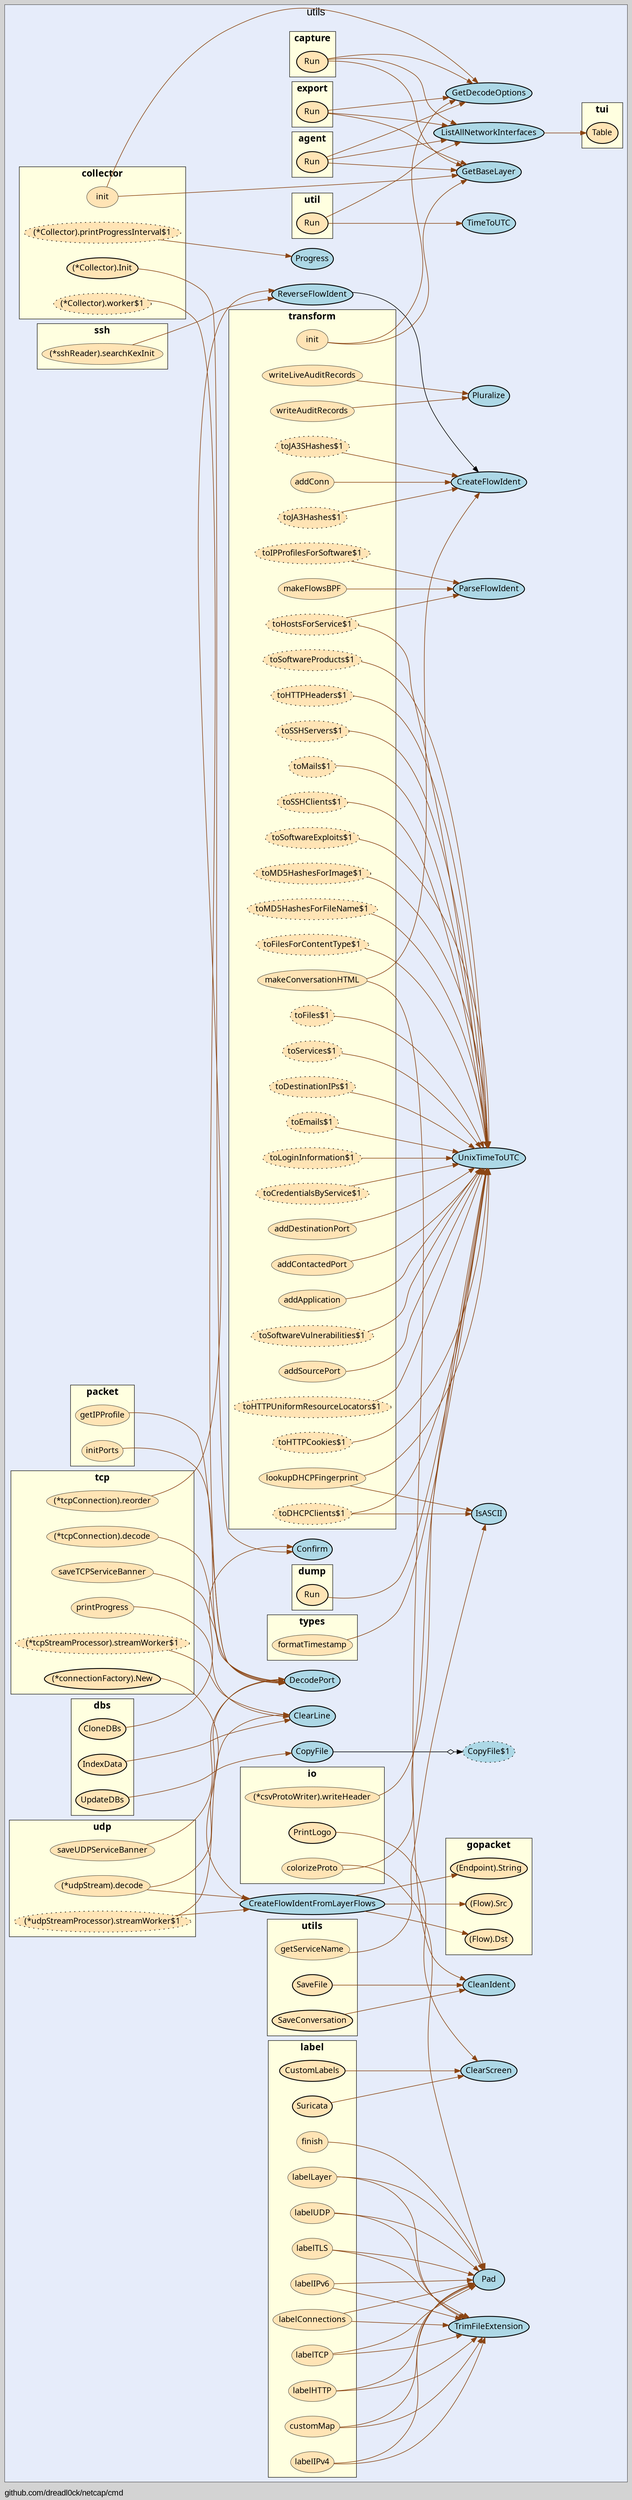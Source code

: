 digraph gocallvis {
    label="github.com/dreadl0ck/netcap/cmd";
    labeljust="l";
    fontname="Arial";
    fontsize="14";
    rankdir="LR";
    bgcolor="lightgray";
    style="solid";
    penwidth="0.5";
    pad="0.0";
    nodesep="0.35";

    node [shape="ellipse" style="filled" fillcolor="honeydew" fontname="Verdana" penwidth="1.0" margin="0.05,0.0"];
    edge [minlen="2"]

    subgraph "cluster_focus" {
        fontsize="18";
bgcolor="#e6ecfa";
label="utils";
labelloc="t";
labeljust="c";
        
        "github.com/dreadl0ck/netcap/utils.UnixTimeToUTC" [ fillcolor="lightblue" label="UnixTimeToUTC" penwidth="1.5" ]
        "github.com/dreadl0ck/netcap/utils.IsASCII" [ penwidth="1.5" fillcolor="lightblue" label="IsASCII" ]
        "github.com/dreadl0ck/netcap/utils.CleanIdent" [ fillcolor="lightblue" label="CleanIdent" penwidth="1.5" ]
        "github.com/dreadl0ck/netcap/utils.DecodePort" [ fillcolor="lightblue" label="DecodePort" penwidth="1.5" ]
        "github.com/dreadl0ck/netcap/utils.ClearLine" [ fillcolor="lightblue" label="ClearLine" penwidth="1.5" ]
        "github.com/dreadl0ck/netcap/utils.ReverseFlowIdent" [ fillcolor="lightblue" label="ReverseFlowIdent" penwidth="1.5" ]
        "github.com/dreadl0ck/netcap/utils.CreateFlowIdent" [ fillcolor="lightblue" label="CreateFlowIdent" penwidth="1.5" ]
        "github.com/dreadl0ck/netcap/utils.CreateFlowIdentFromLayerFlows" [ penwidth="1.5" fillcolor="lightblue" label="CreateFlowIdentFromLayerFlows" ]
        "github.com/dreadl0ck/netcap/utils.Confirm" [ fillcolor="lightblue" label="Confirm" penwidth="1.5" ]
        "github.com/dreadl0ck/netcap/utils.CopyFile" [ fillcolor="lightblue" label="CopyFile" penwidth="1.5" ]
        "github.com/dreadl0ck/netcap/utils.CopyFile$1" [ fillcolor="lightblue" label="CopyFile$1" style="dotted,filled" ]
        "github.com/dreadl0ck/netcap/utils.ClearScreen" [ label="ClearScreen" penwidth="1.5" fillcolor="lightblue" ]
        "github.com/dreadl0ck/netcap/utils.Pad" [ penwidth="1.5" fillcolor="lightblue" label="Pad" ]
        "github.com/dreadl0ck/netcap/utils.Pluralize" [ fillcolor="lightblue" label="Pluralize" penwidth="1.5" ]
        "github.com/dreadl0ck/netcap/utils.Progress" [ fillcolor="lightblue" label="Progress" penwidth="1.5" ]
        "github.com/dreadl0ck/netcap/utils.TrimFileExtension" [ fillcolor="lightblue" label="TrimFileExtension" penwidth="1.5" ]
        "github.com/dreadl0ck/netcap/utils.ParseFlowIdent" [ fillcolor="lightblue" label="ParseFlowIdent" penwidth="1.5" ]
        "github.com/dreadl0ck/netcap/utils.GetBaseLayer" [ fillcolor="lightblue" label="GetBaseLayer" penwidth="1.5" ]
        "github.com/dreadl0ck/netcap/utils.GetDecodeOptions" [ fillcolor="lightblue" label="GetDecodeOptions" penwidth="1.5" ]
        "github.com/dreadl0ck/netcap/utils.ListAllNetworkInterfaces" [ fillcolor="lightblue" label="ListAllNetworkInterfaces" penwidth="1.5" ]
        "github.com/dreadl0ck/netcap/utils.TimeToUTC" [ penwidth="1.5" fillcolor="lightblue" label="TimeToUTC" ]
        
        subgraph "cluster_github.com/dreadl0ck/gopacket" {
        fillcolor="lightyellow";
fontname="Tahoma bold";
URL="/?f=github.com/dreadl0ck/gopacket";
tooltip="package: github.com/dreadl0ck/gopacket";
penwidth="0.8";
fontsize="16";
style="filled";
rank="sink";
label="gopacket";
        
        "(github.com/dreadl0ck/gopacket.Flow).Src" [ fillcolor="moccasin" label="(Flow).Src" penwidth="1.5" ]
        "(github.com/dreadl0ck/gopacket.Endpoint).String" [ label="(Endpoint).String" penwidth="1.5" fillcolor="moccasin" ]
        "(github.com/dreadl0ck/gopacket.Flow).Dst" [ fillcolor="moccasin" label="(Flow).Dst" penwidth="1.5" ]
        
    }

        subgraph "cluster_github.com/dreadl0ck/netcap/cmd/agent" {
        fontsize="16";
fillcolor="lightyellow";
rank="sink";
URL="/?f=github.com/dreadl0ck/netcap/cmd/agent";
penwidth="0.8";
fontname="Tahoma bold";
label="agent";
tooltip="package: github.com/dreadl0ck/netcap/cmd/agent";
style="filled";
        
        "github.com/dreadl0ck/netcap/cmd/agent.Run" [ fillcolor="moccasin" label="Run" penwidth="1.5" ]
        
    }

        subgraph "cluster_github.com/dreadl0ck/netcap/cmd/capture" {
        fontsize="16";
tooltip="package: github.com/dreadl0ck/netcap/cmd/capture";
rank="sink";
label="capture";
URL="/?f=github.com/dreadl0ck/netcap/cmd/capture";
penwidth="0.8";
style="filled";
fillcolor="lightyellow";
fontname="Tahoma bold";
        
        "github.com/dreadl0ck/netcap/cmd/capture.Run" [ fillcolor="moccasin" label="Run" penwidth="1.5" ]
        
    }

        subgraph "cluster_github.com/dreadl0ck/netcap/cmd/dump" {
        URL="/?f=github.com/dreadl0ck/netcap/cmd/dump";
tooltip="package: github.com/dreadl0ck/netcap/cmd/dump";
fontsize="16";
style="filled";
fillcolor="lightyellow";
rank="sink";
label="dump";
penwidth="0.8";
fontname="Tahoma bold";
        
        "github.com/dreadl0ck/netcap/cmd/dump.Run" [ penwidth="1.5" fillcolor="moccasin" label="Run" ]
        
    }

        subgraph "cluster_github.com/dreadl0ck/netcap/cmd/export" {
        fontname="Tahoma bold";
rank="sink";
label="export";
URL="/?f=github.com/dreadl0ck/netcap/cmd/export";
tooltip="package: github.com/dreadl0ck/netcap/cmd/export";
style="filled";
fillcolor="lightyellow";
penwidth="0.8";
fontsize="16";
        
        "github.com/dreadl0ck/netcap/cmd/export.Run" [ label="Run" penwidth="1.5" fillcolor="moccasin" ]
        
    }

        subgraph "cluster_github.com/dreadl0ck/netcap/cmd/transform" {
        URL="/?f=github.com/dreadl0ck/netcap/cmd/transform";
style="filled";
label="transform";
fillcolor="lightyellow";
fontname="Tahoma bold";
rank="sink";
tooltip="package: github.com/dreadl0ck/netcap/cmd/transform";
penwidth="0.8";
fontsize="16";
        
        "github.com/dreadl0ck/netcap/cmd/transform.toMails$1" [ fillcolor="moccasin" label="toMails$1" style="dotted,filled" ]
        "github.com/dreadl0ck/netcap/cmd/transform.toHTTPHeaders$1" [ fillcolor="moccasin" label="toHTTPHeaders$1" style="dotted,filled" ]
        "github.com/dreadl0ck/netcap/cmd/transform.toHTTPCookies$1" [ style="dotted,filled" fillcolor="moccasin" label="toHTTPCookies$1" ]
        "github.com/dreadl0ck/netcap/cmd/transform.toHTTPUniformResourceLocators$1" [ fillcolor="moccasin" label="toHTTPUniformResourceLocators$1" style="dotted,filled" ]
        "github.com/dreadl0ck/netcap/cmd/transform.addSourcePort" [ fillcolor="moccasin" label="addSourcePort" penwidth="0.5" ]
        "github.com/dreadl0ck/netcap/cmd/transform.addConn" [ fillcolor="moccasin" label="addConn" penwidth="0.5" ]
        "github.com/dreadl0ck/netcap/cmd/transform.makeConversationHTML" [ fillcolor="moccasin" label="makeConversationHTML" penwidth="0.5" ]
        "github.com/dreadl0ck/netcap/cmd/transform.writeLiveAuditRecords" [ fillcolor="moccasin" label="writeLiveAuditRecords" penwidth="0.5" ]
        "github.com/dreadl0ck/netcap/cmd/transform.toSoftwareVulnerabilities$1" [ fillcolor="moccasin" label="toSoftwareVulnerabilities$1" style="dotted,filled" ]
        "github.com/dreadl0ck/netcap/cmd/transform.addApplication" [ label="addApplication" penwidth="0.5" fillcolor="moccasin" ]
        "github.com/dreadl0ck/netcap/cmd/transform.addContactedPort" [ label="addContactedPort" penwidth="0.5" fillcolor="moccasin" ]
        "github.com/dreadl0ck/netcap/cmd/transform.addDestinationPort" [ fillcolor="moccasin" label="addDestinationPort" penwidth="0.5" ]
        "github.com/dreadl0ck/netcap/cmd/transform.toCredentialsByService$1" [ style="dotted,filled" fillcolor="moccasin" label="toCredentialsByService$1" ]
        "github.com/dreadl0ck/netcap/cmd/transform.toLoginInformation$1" [ fillcolor="moccasin" label="toLoginInformation$1" style="dotted,filled" ]
        "github.com/dreadl0ck/netcap/cmd/transform.toJA3SHashes$1" [ fillcolor="moccasin" label="toJA3SHashes$1" style="dotted,filled" ]
        "github.com/dreadl0ck/netcap/cmd/transform.toEmails$1" [ fillcolor="moccasin" label="toEmails$1" style="dotted,filled" ]
        "github.com/dreadl0ck/netcap/cmd/transform.toDestinationIPs$1" [ fillcolor="moccasin" label="toDestinationIPs$1" style="dotted,filled" ]
        "github.com/dreadl0ck/netcap/cmd/transform.toIPProfilesForSoftware$1" [ style="dotted,filled" fillcolor="moccasin" label="toIPProfilesForSoftware$1" ]
        "github.com/dreadl0ck/netcap/cmd/transform.toHostsForService$1" [ fillcolor="moccasin" label="toHostsForService$1" style="dotted,filled" ]
        "github.com/dreadl0ck/netcap/cmd/transform.toServices$1" [ fillcolor="moccasin" label="toServices$1" style="dotted,filled" ]
        "github.com/dreadl0ck/netcap/cmd/transform.toDHCPClients$1" [ label="toDHCPClients$1" style="dotted,filled" fillcolor="moccasin" ]
        "github.com/dreadl0ck/netcap/cmd/transform.init" [ fillcolor="moccasin" label="init" penwidth="0.5" ]
        "github.com/dreadl0ck/netcap/cmd/transform.writeAuditRecords" [ fillcolor="moccasin" label="writeAuditRecords" penwidth="0.5" ]
        "github.com/dreadl0ck/netcap/cmd/transform.toFiles$1" [ label="toFiles$1" style="dotted,filled" fillcolor="moccasin" ]
        "github.com/dreadl0ck/netcap/cmd/transform.toFilesForContentType$1" [ fillcolor="moccasin" label="toFilesForContentType$1" style="dotted,filled" ]
        "github.com/dreadl0ck/netcap/cmd/transform.toMD5HashesForFileName$1" [ label="toMD5HashesForFileName$1" style="dotted,filled" fillcolor="moccasin" ]
        "github.com/dreadl0ck/netcap/cmd/transform.toMD5HashesForImage$1" [ fillcolor="moccasin" label="toMD5HashesForImage$1" style="dotted,filled" ]
        "github.com/dreadl0ck/netcap/cmd/transform.toSoftwareExploits$1" [ fillcolor="moccasin" label="toSoftwareExploits$1" style="dotted,filled" ]
        "github.com/dreadl0ck/netcap/cmd/transform.lookupDHCPFingerprint" [ fillcolor="moccasin" label="lookupDHCPFingerprint" penwidth="0.5" ]
        "github.com/dreadl0ck/netcap/cmd/transform.toSSHClients$1" [ fillcolor="moccasin" label="toSSHClients$1" style="dotted,filled" ]
        "github.com/dreadl0ck/netcap/cmd/transform.toSSHServers$1" [ fillcolor="moccasin" label="toSSHServers$1" style="dotted,filled" ]
        "github.com/dreadl0ck/netcap/cmd/transform.toSoftwareProducts$1" [ fillcolor="moccasin" label="toSoftwareProducts$1" style="dotted,filled" ]
        "github.com/dreadl0ck/netcap/cmd/transform.toJA3Hashes$1" [ fillcolor="moccasin" label="toJA3Hashes$1" style="dotted,filled" ]
        "github.com/dreadl0ck/netcap/cmd/transform.makeFlowsBPF" [ fillcolor="moccasin" label="makeFlowsBPF" penwidth="0.5" ]
        
    }

        subgraph "cluster_github.com/dreadl0ck/netcap/cmd/util" {
        rank="sink";
label="util";
URL="/?f=github.com/dreadl0ck/netcap/cmd/util";
tooltip="package: github.com/dreadl0ck/netcap/cmd/util";
fontsize="16";
style="filled";
fontname="Tahoma bold";
penwidth="0.8";
fillcolor="lightyellow";
        
        "github.com/dreadl0ck/netcap/cmd/util.Run" [ fillcolor="moccasin" label="Run" penwidth="1.5" ]
        
    }

        subgraph "cluster_github.com/dreadl0ck/netcap/collector" {
        rank="sink";
URL="/?f=github.com/dreadl0ck/netcap/collector";
fontsize="16";
fillcolor="lightyellow";
fontname="Tahoma bold";
tooltip="package: github.com/dreadl0ck/netcap/collector";
penwidth="0.8";
style="filled";
label="collector";
        
        "(*github.com/dreadl0ck/netcap/collector.Collector).worker$1" [ fillcolor="moccasin" label="(*Collector).worker$1" style="dotted,filled" ]
        "(*github.com/dreadl0ck/netcap/collector.Collector).Init" [ label="(*Collector).Init" penwidth="1.5" fillcolor="moccasin" ]
        "(*github.com/dreadl0ck/netcap/collector.Collector).printProgressInterval$1" [ fillcolor="moccasin" label="(*Collector).printProgressInterval$1" style="dotted,filled" ]
        "github.com/dreadl0ck/netcap/collector.init" [ fillcolor="moccasin" label="init" penwidth="0.5" ]
        
    }

        subgraph "cluster_github.com/dreadl0ck/netcap/dbs" {
        fontsize="16";
rank="sink";
label="dbs";
URL="/?f=github.com/dreadl0ck/netcap/dbs";
tooltip="package: github.com/dreadl0ck/netcap/dbs";
penwidth="0.8";
style="filled";
fillcolor="lightyellow";
fontname="Tahoma bold";
        
        "github.com/dreadl0ck/netcap/dbs.CloneDBs" [ fillcolor="moccasin" label="CloneDBs" penwidth="1.5" ]
        "github.com/dreadl0ck/netcap/dbs.UpdateDBs" [ fillcolor="moccasin" label="UpdateDBs" penwidth="1.5" ]
        "github.com/dreadl0ck/netcap/dbs.IndexData" [ fillcolor="moccasin" label="IndexData" penwidth="1.5" ]
        
    }

        subgraph "cluster_github.com/dreadl0ck/netcap/decoder/packet" {
        fontsize="16";
fontname="Tahoma bold";
label="packet";
URL="/?f=github.com/dreadl0ck/netcap/decoder/packet";
tooltip="package: github.com/dreadl0ck/netcap/decoder/packet";
penwidth="0.8";
style="filled";
fillcolor="lightyellow";
rank="sink";
        
        "github.com/dreadl0ck/netcap/decoder/packet.initPorts" [ label="initPorts" penwidth="0.5" fillcolor="moccasin" ]
        "github.com/dreadl0ck/netcap/decoder/packet.getIPProfile" [ label="getIPProfile" penwidth="0.5" fillcolor="moccasin" ]
        
    }

        subgraph "cluster_github.com/dreadl0ck/netcap/decoder/stream/ssh" {
        style="filled";
fillcolor="lightyellow";
fontname="Tahoma bold";
rank="sink";
URL="/?f=github.com/dreadl0ck/netcap/decoder/stream/ssh";
tooltip="package: github.com/dreadl0ck/netcap/decoder/stream/ssh";
penwidth="0.8";
fontsize="16";
label="ssh";
        
        "(*github.com/dreadl0ck/netcap/decoder/stream/ssh.sshReader).searchKexInit" [ fillcolor="moccasin" label="(*sshReader).searchKexInit" penwidth="0.5" ]
        
    }

        subgraph "cluster_github.com/dreadl0ck/netcap/decoder/stream/tcp" {
        fontsize="16";
label="tcp";
fillcolor="lightyellow";
fontname="Tahoma bold";
rank="sink";
URL="/?f=github.com/dreadl0ck/netcap/decoder/stream/tcp";
tooltip="package: github.com/dreadl0ck/netcap/decoder/stream/tcp";
penwidth="0.8";
style="filled";
        
        "github.com/dreadl0ck/netcap/decoder/stream/tcp.saveTCPServiceBanner" [ fillcolor="moccasin" label="saveTCPServiceBanner" penwidth="0.5" ]
        "(*github.com/dreadl0ck/netcap/decoder/stream/tcp.tcpStreamProcessor).streamWorker$1" [ fillcolor="moccasin" label="(*tcpStreamProcessor).streamWorker$1" style="dotted,filled" ]
        "(*github.com/dreadl0ck/netcap/decoder/stream/tcp.tcpConnection).decode" [ fillcolor="moccasin" label="(*tcpConnection).decode" penwidth="0.5" ]
        "(*github.com/dreadl0ck/netcap/decoder/stream/tcp.tcpConnection).reorder" [ fillcolor="moccasin" label="(*tcpConnection).reorder" penwidth="0.5" ]
        "github.com/dreadl0ck/netcap/decoder/stream/tcp.printProgress" [ fillcolor="moccasin" label="printProgress" penwidth="0.5" ]
        "(*github.com/dreadl0ck/netcap/decoder/stream/tcp.connectionFactory).New" [ fillcolor="moccasin" label="(*connectionFactory).New" penwidth="1.5" ]
        
    }

        subgraph "cluster_github.com/dreadl0ck/netcap/decoder/stream/udp" {
        fillcolor="lightyellow";
fontname="Tahoma bold";
label="udp";
URL="/?f=github.com/dreadl0ck/netcap/decoder/stream/udp";
tooltip="package: github.com/dreadl0ck/netcap/decoder/stream/udp";
penwidth="0.8";
fontsize="16";
style="filled";
rank="sink";
        
        "(*github.com/dreadl0ck/netcap/decoder/stream/udp.udpStreamProcessor).streamWorker$1" [ fillcolor="moccasin" label="(*udpStreamProcessor).streamWorker$1" style="dotted,filled" ]
        "(*github.com/dreadl0ck/netcap/decoder/stream/udp.udpStream).decode" [ fillcolor="moccasin" label="(*udpStream).decode" penwidth="0.5" ]
        "github.com/dreadl0ck/netcap/decoder/stream/udp.saveUDPServiceBanner" [ label="saveUDPServiceBanner" penwidth="0.5" fillcolor="moccasin" ]
        
    }

        subgraph "cluster_github.com/dreadl0ck/netcap/decoder/stream/utils" {
        style="filled";
fontname="Tahoma bold";
URL="/?f=github.com/dreadl0ck/netcap/decoder/stream/utils";
rank="sink";
label="utils";
tooltip="package: github.com/dreadl0ck/netcap/decoder/stream/utils";
penwidth="0.8";
fontsize="16";
fillcolor="lightyellow";
        
        "github.com/dreadl0ck/netcap/decoder/stream/utils.getServiceName" [ label="getServiceName" penwidth="0.5" fillcolor="moccasin" ]
        "github.com/dreadl0ck/netcap/decoder/stream/utils.SaveConversation" [ fillcolor="moccasin" label="SaveConversation" penwidth="1.5" ]
        "github.com/dreadl0ck/netcap/decoder/stream/utils.SaveFile" [ fillcolor="moccasin" label="SaveFile" penwidth="1.5" ]
        
    }

        subgraph "cluster_github.com/dreadl0ck/netcap/io" {
        penwidth="0.8";
fontsize="16";
label="io";
URL="/?f=github.com/dreadl0ck/netcap/io";
tooltip="package: github.com/dreadl0ck/netcap/io";
style="filled";
fillcolor="lightyellow";
fontname="Tahoma bold";
rank="sink";
        
        "github.com/dreadl0ck/netcap/io.PrintLogo" [ fillcolor="moccasin" label="PrintLogo" penwidth="1.5" ]
        "(*github.com/dreadl0ck/netcap/io.csvProtoWriter).writeHeader" [ fillcolor="moccasin" label="(*csvProtoWriter).writeHeader" penwidth="0.5" ]
        "github.com/dreadl0ck/netcap/io.colorizeProto" [ fillcolor="moccasin" label="colorizeProto" penwidth="0.5" ]
        
    }

        subgraph "cluster_github.com/dreadl0ck/netcap/label" {
        style="filled";
fontname="Tahoma bold";
rank="sink";
label="label";
URL="/?f=github.com/dreadl0ck/netcap/label";
tooltip="package: github.com/dreadl0ck/netcap/label";
fontsize="16";
fillcolor="lightyellow";
penwidth="0.8";
        
        "github.com/dreadl0ck/netcap/label.finish" [ penwidth="0.5" fillcolor="moccasin" label="finish" ]
        "github.com/dreadl0ck/netcap/label.labelIPv4" [ fillcolor="moccasin" label="labelIPv4" penwidth="0.5" ]
        "github.com/dreadl0ck/netcap/label.customMap" [ fillcolor="moccasin" label="customMap" penwidth="0.5" ]
        "github.com/dreadl0ck/netcap/label.CustomLabels" [ fillcolor="moccasin" label="CustomLabels" penwidth="1.5" ]
        "github.com/dreadl0ck/netcap/label.labelUDP" [ fillcolor="moccasin" label="labelUDP" penwidth="0.5" ]
        "github.com/dreadl0ck/netcap/label.labelTCP" [ fillcolor="moccasin" label="labelTCP" penwidth="0.5" ]
        "github.com/dreadl0ck/netcap/label.labelIPv6" [ penwidth="0.5" fillcolor="moccasin" label="labelIPv6" ]
        "github.com/dreadl0ck/netcap/label.labelConnections" [ penwidth="0.5" fillcolor="moccasin" label="labelConnections" ]
        "github.com/dreadl0ck/netcap/label.labelHTTP" [ fillcolor="moccasin" label="labelHTTP" penwidth="0.5" ]
        "github.com/dreadl0ck/netcap/label.labelTLS" [ fillcolor="moccasin" label="labelTLS" penwidth="0.5" ]
        "github.com/dreadl0ck/netcap/label.labelLayer" [ fillcolor="moccasin" label="labelLayer" penwidth="0.5" ]
        "github.com/dreadl0ck/netcap/label.Suricata" [ label="Suricata" penwidth="1.5" fillcolor="moccasin" ]
        
    }

        subgraph "cluster_github.com/dreadl0ck/netcap/types" {
        fontsize="16";
tooltip="package: github.com/dreadl0ck/netcap/types";
penwidth="0.8";
style="filled";
fillcolor="lightyellow";
fontname="Tahoma bold";
rank="sink";
label="types";
URL="/?f=github.com/dreadl0ck/netcap/types";
        
        "github.com/dreadl0ck/netcap/types.formatTimestamp" [ penwidth="0.5" fillcolor="moccasin" label="formatTimestamp" ]
        
    }

        subgraph "cluster_github.com/evilsocket/islazy/tui" {
        tooltip="package: github.com/evilsocket/islazy/tui";
fontsize="16";
style="filled";
fillcolor="lightyellow";
fontname="Tahoma bold";
rank="sink";
penwidth="0.8";
label="tui";
URL="/?f=github.com/evilsocket/islazy/tui";
        
        "github.com/evilsocket/islazy/tui.Table" [ label="Table" penwidth="1.5" fillcolor="moccasin" ]
        
    }

    }

    "github.com/dreadl0ck/netcap/cmd/transform.toMails$1" -> "github.com/dreadl0ck/netcap/utils.UnixTimeToUTC" [ color="saddlebrown" ]
    "github.com/dreadl0ck/netcap/cmd/transform.toHTTPHeaders$1" -> "github.com/dreadl0ck/netcap/utils.UnixTimeToUTC" [ color="saddlebrown" ]
    "github.com/dreadl0ck/netcap/cmd/transform.toHTTPCookies$1" -> "github.com/dreadl0ck/netcap/utils.UnixTimeToUTC" [ color="saddlebrown" ]
    "github.com/dreadl0ck/netcap/cmd/transform.toHTTPUniformResourceLocators$1" -> "github.com/dreadl0ck/netcap/utils.UnixTimeToUTC" [ color="saddlebrown" ]
    "github.com/dreadl0ck/netcap/types.formatTimestamp" -> "github.com/dreadl0ck/netcap/utils.UnixTimeToUTC" [ color="saddlebrown" ]
    "github.com/dreadl0ck/netcap/decoder/stream/utils.getServiceName" -> "github.com/dreadl0ck/netcap/utils.IsASCII" [ color="saddlebrown" ]
    "github.com/dreadl0ck/netcap/decoder/stream/utils.SaveConversation" -> "github.com/dreadl0ck/netcap/utils.CleanIdent" [ color="saddlebrown" ]
    "github.com/dreadl0ck/netcap/decoder/stream/tcp.saveTCPServiceBanner" -> "github.com/dreadl0ck/netcap/utils.DecodePort" [ color="saddlebrown" ]
    "(*github.com/dreadl0ck/netcap/decoder/stream/tcp.tcpStreamProcessor).streamWorker$1" -> "github.com/dreadl0ck/netcap/utils.ClearLine" [ color="saddlebrown" ]
    "(*github.com/dreadl0ck/netcap/decoder/stream/tcp.tcpConnection).decode" -> "github.com/dreadl0ck/netcap/utils.DecodePort" [ color="saddlebrown" ]
    "github.com/dreadl0ck/netcap/utils.ReverseFlowIdent" -> "github.com/dreadl0ck/netcap/utils.CreateFlowIdent" [  ]
    "(*github.com/dreadl0ck/netcap/decoder/stream/ssh.sshReader).searchKexInit" -> "github.com/dreadl0ck/netcap/utils.ReverseFlowIdent" [ color="saddlebrown" ]
    "github.com/dreadl0ck/netcap/decoder/stream/utils.SaveFile" -> "github.com/dreadl0ck/netcap/utils.CleanIdent" [ color="saddlebrown" ]
    "github.com/dreadl0ck/netcap/utils.CreateFlowIdentFromLayerFlows" -> "(github.com/dreadl0ck/gopacket.Flow).Src" [ color="saddlebrown" ]
    "github.com/dreadl0ck/netcap/utils.CreateFlowIdentFromLayerFlows" -> "(github.com/dreadl0ck/gopacket.Endpoint).String" [ color="saddlebrown" ]
    "github.com/dreadl0ck/netcap/utils.CreateFlowIdentFromLayerFlows" -> "(github.com/dreadl0ck/gopacket.Flow).Dst" [ color="saddlebrown" ]
    "(*github.com/dreadl0ck/netcap/decoder/stream/udp.udpStreamProcessor).streamWorker$1" -> "github.com/dreadl0ck/netcap/utils.CreateFlowIdentFromLayerFlows" [ color="saddlebrown" ]
    "(*github.com/dreadl0ck/netcap/decoder/stream/udp.udpStream).decode" -> "github.com/dreadl0ck/netcap/utils.CreateFlowIdentFromLayerFlows" [ color="saddlebrown" ]
    "(*github.com/dreadl0ck/netcap/decoder/stream/udp.udpStream).decode" -> "github.com/dreadl0ck/netcap/utils.DecodePort" [ color="saddlebrown" ]
    "github.com/dreadl0ck/netcap/decoder/stream/udp.saveUDPServiceBanner" -> "github.com/dreadl0ck/netcap/utils.DecodePort" [ color="saddlebrown" ]
    "(*github.com/dreadl0ck/netcap/decoder/stream/udp.udpStreamProcessor).streamWorker$1" -> "github.com/dreadl0ck/netcap/utils.ClearLine" [ color="saddlebrown" ]
    "(*github.com/dreadl0ck/netcap/decoder/stream/tcp.tcpConnection).reorder" -> "github.com/dreadl0ck/netcap/utils.ReverseFlowIdent" [ color="saddlebrown" ]
    "github.com/dreadl0ck/netcap/decoder/stream/tcp.printProgress" -> "github.com/dreadl0ck/netcap/utils.ClearLine" [ color="saddlebrown" ]
    "github.com/dreadl0ck/netcap/dbs.CloneDBs" -> "github.com/dreadl0ck/netcap/utils.Confirm" [ color="saddlebrown" ]
    "github.com/dreadl0ck/netcap/utils.CopyFile" -> "github.com/dreadl0ck/netcap/utils.CopyFile$1" [ arrowhead="normalnoneodiamond" ]
    "github.com/dreadl0ck/netcap/dbs.UpdateDBs" -> "github.com/dreadl0ck/netcap/utils.CopyFile" [ color="saddlebrown" ]
    "github.com/dreadl0ck/netcap/io.PrintLogo" -> "github.com/dreadl0ck/netcap/utils.ClearScreen" [ color="saddlebrown" ]
    "(*github.com/dreadl0ck/netcap/io.csvProtoWriter).writeHeader" -> "github.com/dreadl0ck/netcap/utils.UnixTimeToUTC" [ color="saddlebrown" ]
    "github.com/dreadl0ck/netcap/cmd/transform.addSourcePort" -> "github.com/dreadl0ck/netcap/utils.UnixTimeToUTC" [ color="saddlebrown" ]
    "github.com/dreadl0ck/netcap/label.finish" -> "github.com/dreadl0ck/netcap/utils.Pad" [ color="saddlebrown" ]
    "github.com/dreadl0ck/netcap/cmd/transform.addConn" -> "github.com/dreadl0ck/netcap/utils.CreateFlowIdent" [ color="saddlebrown" ]
    "github.com/dreadl0ck/netcap/cmd/transform.makeConversationHTML" -> "github.com/dreadl0ck/netcap/utils.CreateFlowIdent" [ color="saddlebrown" ]
    "github.com/dreadl0ck/netcap/cmd/transform.makeConversationHTML" -> "github.com/dreadl0ck/netcap/utils.CleanIdent" [ color="saddlebrown" ]
    "github.com/dreadl0ck/netcap/cmd/transform.writeLiveAuditRecords" -> "github.com/dreadl0ck/netcap/utils.Pluralize" [ color="saddlebrown" ]
    "github.com/dreadl0ck/netcap/cmd/transform.toSoftwareVulnerabilities$1" -> "github.com/dreadl0ck/netcap/utils.UnixTimeToUTC" [ color="saddlebrown" ]
    "github.com/dreadl0ck/netcap/cmd/transform.addApplication" -> "github.com/dreadl0ck/netcap/utils.UnixTimeToUTC" [ color="saddlebrown" ]
    "github.com/dreadl0ck/netcap/cmd/transform.addContactedPort" -> "github.com/dreadl0ck/netcap/utils.UnixTimeToUTC" [ color="saddlebrown" ]
    "github.com/dreadl0ck/netcap/cmd/transform.addDestinationPort" -> "github.com/dreadl0ck/netcap/utils.UnixTimeToUTC" [ color="saddlebrown" ]
    "github.com/dreadl0ck/netcap/cmd/transform.toCredentialsByService$1" -> "github.com/dreadl0ck/netcap/utils.UnixTimeToUTC" [ color="saddlebrown" ]
    "github.com/dreadl0ck/netcap/cmd/transform.toLoginInformation$1" -> "github.com/dreadl0ck/netcap/utils.UnixTimeToUTC" [ color="saddlebrown" ]
    "(*github.com/dreadl0ck/netcap/decoder/stream/tcp.connectionFactory).New" -> "github.com/dreadl0ck/netcap/utils.CreateFlowIdentFromLayerFlows" [ color="saddlebrown" ]
    "(*github.com/dreadl0ck/netcap/collector.Collector).worker$1" -> "github.com/dreadl0ck/netcap/utils.DecodePort" [ color="saddlebrown" ]
    "github.com/dreadl0ck/netcap/decoder/packet.initPorts" -> "github.com/dreadl0ck/netcap/utils.DecodePort" [ color="saddlebrown" ]
    "github.com/dreadl0ck/netcap/decoder/packet.getIPProfile" -> "github.com/dreadl0ck/netcap/utils.DecodePort" [ color="saddlebrown" ]
    "(*github.com/dreadl0ck/netcap/collector.Collector).Init" -> "github.com/dreadl0ck/netcap/utils.Confirm" [ color="saddlebrown" ]
    "(*github.com/dreadl0ck/netcap/collector.Collector).printProgressInterval$1" -> "github.com/dreadl0ck/netcap/utils.Progress" [ color="saddlebrown" ]
    "github.com/dreadl0ck/netcap/cmd/transform.toJA3SHashes$1" -> "github.com/dreadl0ck/netcap/utils.CreateFlowIdent" [ color="saddlebrown" ]
    "github.com/dreadl0ck/netcap/cmd/transform.toEmails$1" -> "github.com/dreadl0ck/netcap/utils.UnixTimeToUTC" [ color="saddlebrown" ]
    "github.com/dreadl0ck/netcap/cmd/transform.toDestinationIPs$1" -> "github.com/dreadl0ck/netcap/utils.UnixTimeToUTC" [ color="saddlebrown" ]
    "github.com/dreadl0ck/netcap/label.labelIPv4" -> "github.com/dreadl0ck/netcap/utils.TrimFileExtension" [ color="saddlebrown" ]
    "github.com/dreadl0ck/netcap/label.labelIPv4" -> "github.com/dreadl0ck/netcap/utils.Pad" [ color="saddlebrown" ]
    "github.com/dreadl0ck/netcap/cmd/transform.toIPProfilesForSoftware$1" -> "github.com/dreadl0ck/netcap/utils.ParseFlowIdent" [ color="saddlebrown" ]
    "github.com/dreadl0ck/netcap/cmd/transform.toHostsForService$1" -> "github.com/dreadl0ck/netcap/utils.ParseFlowIdent" [ color="saddlebrown" ]
    "github.com/dreadl0ck/netcap/cmd/transform.toHostsForService$1" -> "github.com/dreadl0ck/netcap/utils.UnixTimeToUTC" [ color="saddlebrown" ]
    "github.com/dreadl0ck/netcap/cmd/transform.toServices$1" -> "github.com/dreadl0ck/netcap/utils.UnixTimeToUTC" [ color="saddlebrown" ]
    "github.com/dreadl0ck/netcap/cmd/transform.toDHCPClients$1" -> "github.com/dreadl0ck/netcap/utils.UnixTimeToUTC" [ color="saddlebrown" ]
    "github.com/dreadl0ck/netcap/cmd/transform.toDHCPClients$1" -> "github.com/dreadl0ck/netcap/utils.IsASCII" [ color="saddlebrown" ]
    "github.com/dreadl0ck/netcap/collector.init" -> "github.com/dreadl0ck/netcap/utils.GetBaseLayer" [ color="saddlebrown" ]
    "github.com/dreadl0ck/netcap/collector.init" -> "github.com/dreadl0ck/netcap/utils.GetDecodeOptions" [ color="saddlebrown" ]
    "github.com/dreadl0ck/netcap/cmd/transform.init" -> "github.com/dreadl0ck/netcap/utils.GetBaseLayer" [ color="saddlebrown" ]
    "github.com/dreadl0ck/netcap/cmd/transform.init" -> "github.com/dreadl0ck/netcap/utils.GetDecodeOptions" [ color="saddlebrown" ]
    "github.com/dreadl0ck/netcap/utils.ListAllNetworkInterfaces" -> "github.com/evilsocket/islazy/tui.Table" [ color="saddlebrown" ]
    "github.com/dreadl0ck/netcap/cmd/capture.Run" -> "github.com/dreadl0ck/netcap/utils.ListAllNetworkInterfaces" [ color="saddlebrown" ]
    "github.com/dreadl0ck/netcap/cmd/capture.Run" -> "github.com/dreadl0ck/netcap/utils.GetBaseLayer" [ color="saddlebrown" ]
    "github.com/dreadl0ck/netcap/cmd/capture.Run" -> "github.com/dreadl0ck/netcap/utils.GetDecodeOptions" [ color="saddlebrown" ]
    "github.com/dreadl0ck/netcap/dbs.IndexData" -> "github.com/dreadl0ck/netcap/utils.ClearLine" [ color="saddlebrown" ]
    "github.com/dreadl0ck/netcap/cmd/util.Run" -> "github.com/dreadl0ck/netcap/utils.TimeToUTC" [ color="saddlebrown" ]
    "github.com/dreadl0ck/netcap/cmd/util.Run" -> "github.com/dreadl0ck/netcap/utils.ListAllNetworkInterfaces" [ color="saddlebrown" ]
    "github.com/dreadl0ck/netcap/label.customMap" -> "github.com/dreadl0ck/netcap/utils.TrimFileExtension" [ color="saddlebrown" ]
    "github.com/dreadl0ck/netcap/label.customMap" -> "github.com/dreadl0ck/netcap/utils.Pad" [ color="saddlebrown" ]
    "github.com/dreadl0ck/netcap/label.CustomLabels" -> "github.com/dreadl0ck/netcap/utils.ClearScreen" [ color="saddlebrown" ]
    "github.com/dreadl0ck/netcap/label.labelUDP" -> "github.com/dreadl0ck/netcap/utils.TrimFileExtension" [ color="saddlebrown" ]
    "github.com/dreadl0ck/netcap/label.labelUDP" -> "github.com/dreadl0ck/netcap/utils.Pad" [ color="saddlebrown" ]
    "github.com/dreadl0ck/netcap/label.labelTCP" -> "github.com/dreadl0ck/netcap/utils.TrimFileExtension" [ color="saddlebrown" ]
    "github.com/dreadl0ck/netcap/label.labelTCP" -> "github.com/dreadl0ck/netcap/utils.Pad" [ color="saddlebrown" ]
    "github.com/dreadl0ck/netcap/label.labelIPv6" -> "github.com/dreadl0ck/netcap/utils.TrimFileExtension" [ color="saddlebrown" ]
    "github.com/dreadl0ck/netcap/label.labelIPv6" -> "github.com/dreadl0ck/netcap/utils.Pad" [ color="saddlebrown" ]
    "github.com/dreadl0ck/netcap/label.labelConnections" -> "github.com/dreadl0ck/netcap/utils.TrimFileExtension" [ color="saddlebrown" ]
    "github.com/dreadl0ck/netcap/label.labelConnections" -> "github.com/dreadl0ck/netcap/utils.Pad" [ color="saddlebrown" ]
    "github.com/dreadl0ck/netcap/label.labelHTTP" -> "github.com/dreadl0ck/netcap/utils.TrimFileExtension" [ color="saddlebrown" ]
    "github.com/dreadl0ck/netcap/label.labelHTTP" -> "github.com/dreadl0ck/netcap/utils.Pad" [ color="saddlebrown" ]
    "github.com/dreadl0ck/netcap/label.labelTLS" -> "github.com/dreadl0ck/netcap/utils.TrimFileExtension" [ color="saddlebrown" ]
    "github.com/dreadl0ck/netcap/label.labelTLS" -> "github.com/dreadl0ck/netcap/utils.Pad" [ color="saddlebrown" ]
    "github.com/dreadl0ck/netcap/label.labelLayer" -> "github.com/dreadl0ck/netcap/utils.TrimFileExtension" [ color="saddlebrown" ]
    "github.com/dreadl0ck/netcap/label.labelLayer" -> "github.com/dreadl0ck/netcap/utils.Pad" [ color="saddlebrown" ]
    "github.com/dreadl0ck/netcap/label.Suricata" -> "github.com/dreadl0ck/netcap/utils.ClearScreen" [ color="saddlebrown" ]
    "github.com/dreadl0ck/netcap/cmd/export.Run" -> "github.com/dreadl0ck/netcap/utils.ListAllNetworkInterfaces" [ color="saddlebrown" ]
    "github.com/dreadl0ck/netcap/cmd/export.Run" -> "github.com/dreadl0ck/netcap/utils.GetBaseLayer" [ color="saddlebrown" ]
    "github.com/dreadl0ck/netcap/cmd/export.Run" -> "github.com/dreadl0ck/netcap/utils.GetDecodeOptions" [ color="saddlebrown" ]
    "github.com/dreadl0ck/netcap/cmd/dump.Run" -> "github.com/dreadl0ck/netcap/utils.UnixTimeToUTC" [ color="saddlebrown" ]
    "github.com/dreadl0ck/netcap/io.colorizeProto" -> "github.com/dreadl0ck/netcap/utils.Pad" [ color="saddlebrown" ]
    "github.com/dreadl0ck/netcap/io.colorizeProto" -> "github.com/dreadl0ck/netcap/utils.UnixTimeToUTC" [ color="saddlebrown" ]
    "github.com/dreadl0ck/netcap/cmd/transform.writeAuditRecords" -> "github.com/dreadl0ck/netcap/utils.Pluralize" [ color="saddlebrown" ]
    "github.com/dreadl0ck/netcap/cmd/transform.toFiles$1" -> "github.com/dreadl0ck/netcap/utils.UnixTimeToUTC" [ color="saddlebrown" ]
    "github.com/dreadl0ck/netcap/cmd/transform.toFilesForContentType$1" -> "github.com/dreadl0ck/netcap/utils.UnixTimeToUTC" [ color="saddlebrown" ]
    "github.com/dreadl0ck/netcap/cmd/transform.toMD5HashesForFileName$1" -> "github.com/dreadl0ck/netcap/utils.UnixTimeToUTC" [ color="saddlebrown" ]
    "github.com/dreadl0ck/netcap/cmd/transform.toMD5HashesForImage$1" -> "github.com/dreadl0ck/netcap/utils.UnixTimeToUTC" [ color="saddlebrown" ]
    "github.com/dreadl0ck/netcap/cmd/transform.toSoftwareExploits$1" -> "github.com/dreadl0ck/netcap/utils.UnixTimeToUTC" [ color="saddlebrown" ]
    "github.com/dreadl0ck/netcap/cmd/transform.lookupDHCPFingerprint" -> "github.com/dreadl0ck/netcap/utils.IsASCII" [ color="saddlebrown" ]
    "github.com/dreadl0ck/netcap/cmd/transform.lookupDHCPFingerprint" -> "github.com/dreadl0ck/netcap/utils.UnixTimeToUTC" [ color="saddlebrown" ]
    "github.com/dreadl0ck/netcap/cmd/transform.toSSHClients$1" -> "github.com/dreadl0ck/netcap/utils.UnixTimeToUTC" [ color="saddlebrown" ]
    "github.com/dreadl0ck/netcap/cmd/transform.toSSHServers$1" -> "github.com/dreadl0ck/netcap/utils.UnixTimeToUTC" [ color="saddlebrown" ]
    "github.com/dreadl0ck/netcap/cmd/transform.toSoftwareProducts$1" -> "github.com/dreadl0ck/netcap/utils.UnixTimeToUTC" [ color="saddlebrown" ]
    "github.com/dreadl0ck/netcap/cmd/transform.toJA3Hashes$1" -> "github.com/dreadl0ck/netcap/utils.CreateFlowIdent" [ color="saddlebrown" ]
    "github.com/dreadl0ck/netcap/cmd/transform.makeFlowsBPF" -> "github.com/dreadl0ck/netcap/utils.ParseFlowIdent" [ color="saddlebrown" ]
    "github.com/dreadl0ck/netcap/cmd/agent.Run" -> "github.com/dreadl0ck/netcap/utils.ListAllNetworkInterfaces" [ color="saddlebrown" ]
    "github.com/dreadl0ck/netcap/cmd/agent.Run" -> "github.com/dreadl0ck/netcap/utils.GetBaseLayer" [ color="saddlebrown" ]
    "github.com/dreadl0ck/netcap/cmd/agent.Run" -> "github.com/dreadl0ck/netcap/utils.GetDecodeOptions" [ color="saddlebrown" ]
}

